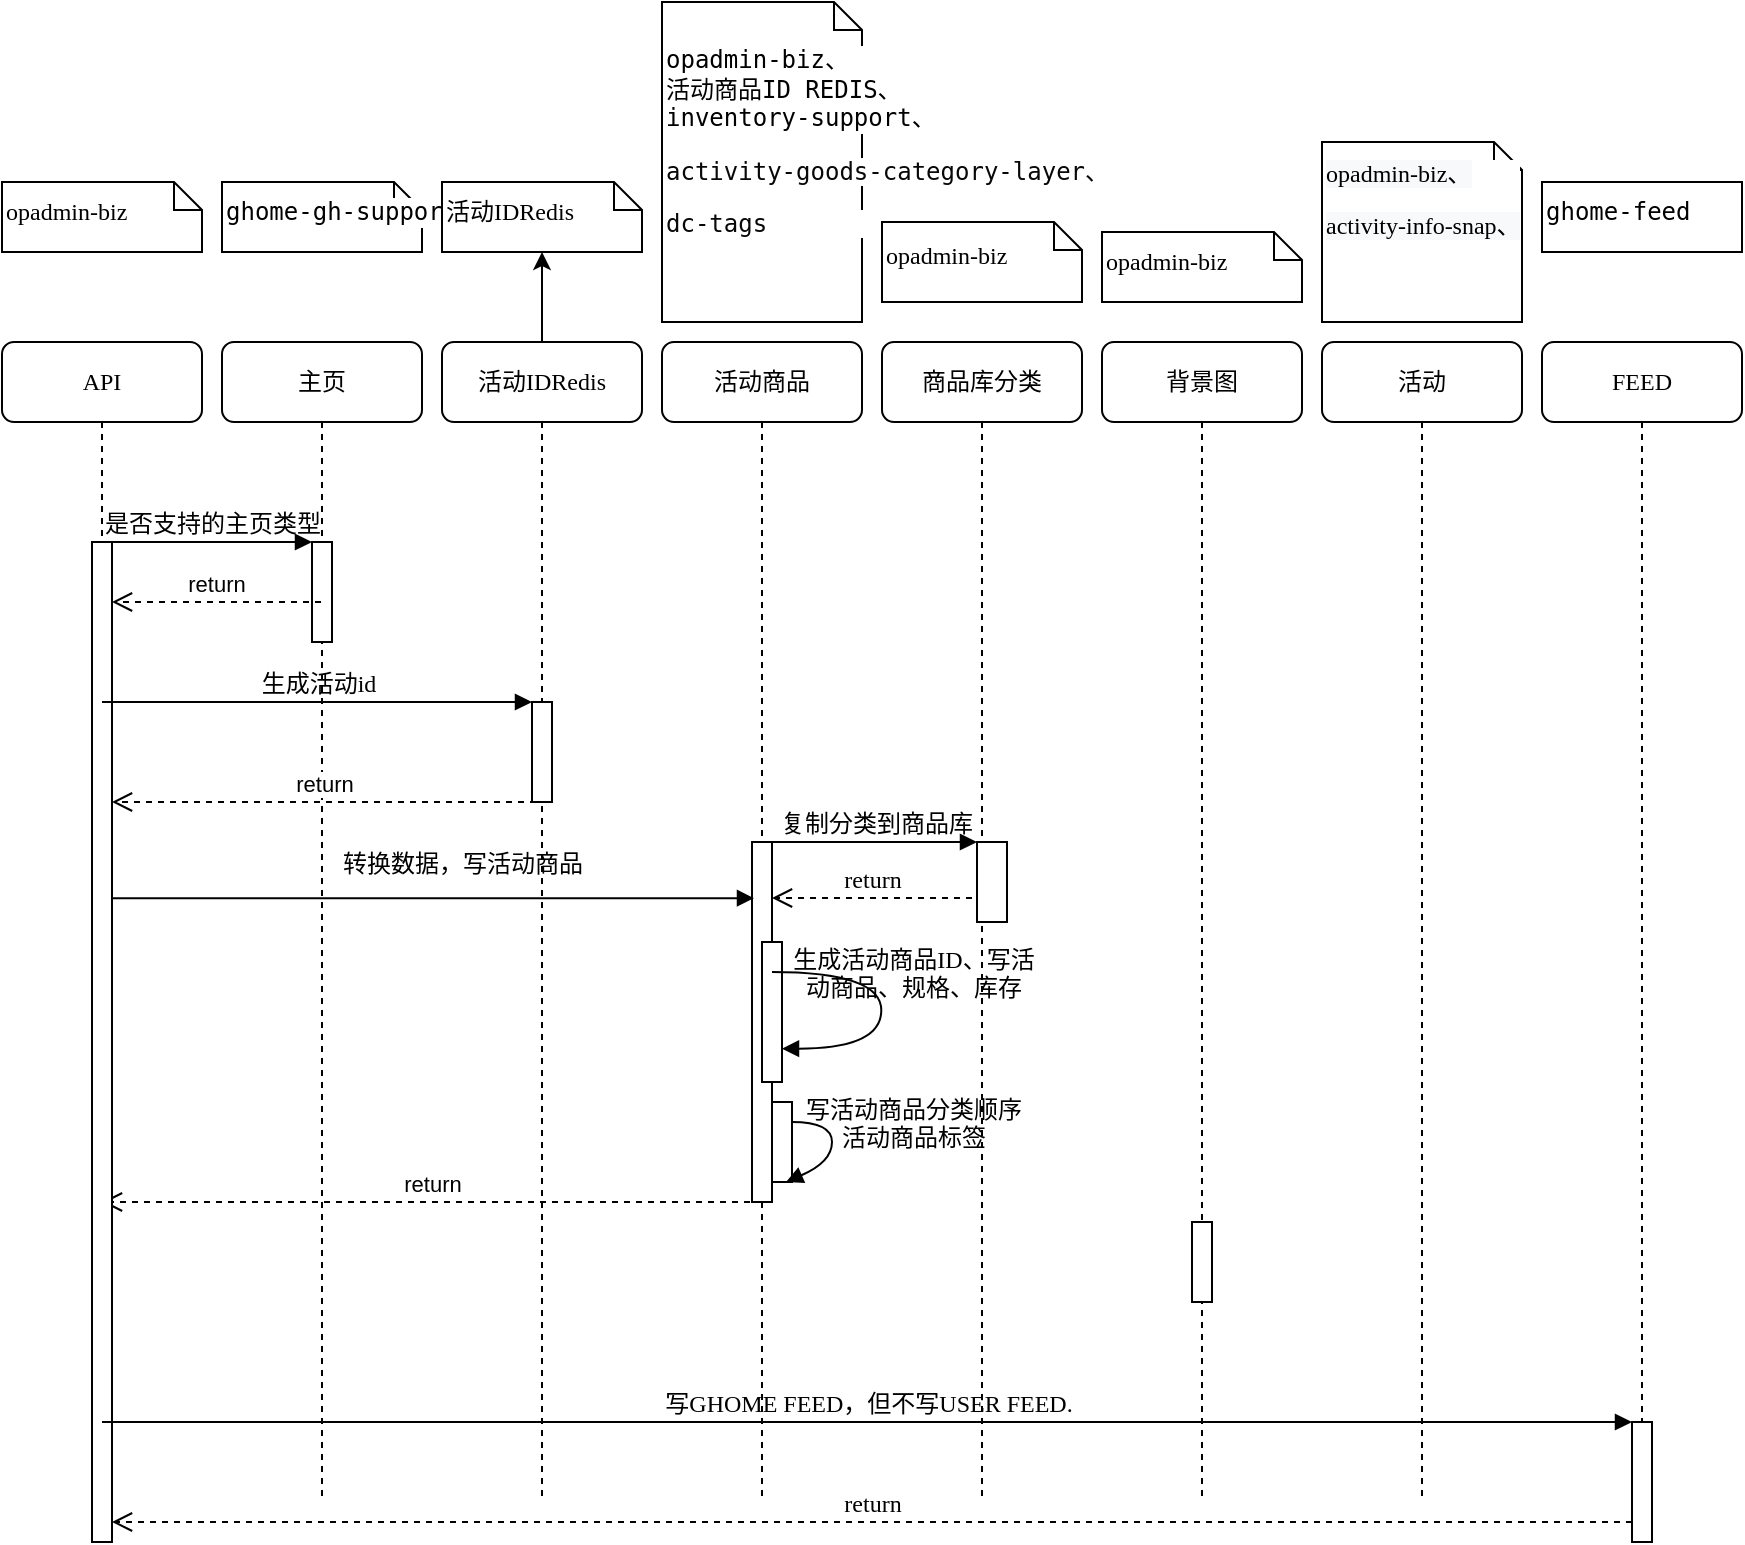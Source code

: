 <mxfile version="20.2.8" type="github">
  <diagram name="Page-1" id="13e1069c-82ec-6db2-03f1-153e76fe0fe0">
    <mxGraphModel dx="1422" dy="1612" grid="1" gridSize="10" guides="1" tooltips="1" connect="1" arrows="1" fold="1" page="1" pageScale="1" pageWidth="1100" pageHeight="850" background="none" math="0" shadow="0">
      <root>
        <mxCell id="0" />
        <mxCell id="1" parent="0" />
        <mxCell id="7baba1c4bc27f4b0-2" value="&lt;pre style=&quot;background-color: rgb(255, 255, 255); font-family: &amp;quot;JetBrains Mono&amp;quot;, monospace; font-size: 9pt;&quot;&gt;&lt;span style=&quot;&quot;&gt;主页&lt;/span&gt;&lt;/pre&gt;" style="shape=umlLifeline;perimeter=lifelinePerimeter;whiteSpace=wrap;html=1;container=1;collapsible=0;recursiveResize=0;outlineConnect=0;rounded=1;shadow=0;comic=0;labelBackgroundColor=none;strokeWidth=1;fontFamily=Verdana;fontSize=12;align=center;fontColor=#000000;" parent="1" vertex="1">
          <mxGeometry x="210" y="110" width="100" height="580" as="geometry" />
        </mxCell>
        <mxCell id="7baba1c4bc27f4b0-10" value="" style="html=1;points=[];perimeter=orthogonalPerimeter;rounded=0;shadow=0;comic=0;labelBackgroundColor=none;strokeWidth=1;fontFamily=Verdana;fontSize=12;align=center;" parent="7baba1c4bc27f4b0-2" vertex="1">
          <mxGeometry x="45" y="100" width="10" height="50" as="geometry" />
        </mxCell>
        <mxCell id="uvjcX-9irBK1Zf8yvH0O-16" value="" style="edgeStyle=orthogonalEdgeStyle;rounded=0;orthogonalLoop=1;jettySize=auto;html=1;fontColor=#000000;" edge="1" parent="1" source="7baba1c4bc27f4b0-3" target="7baba1c4bc27f4b0-42">
          <mxGeometry relative="1" as="geometry" />
        </mxCell>
        <mxCell id="7baba1c4bc27f4b0-3" value="活动IDRedis" style="shape=umlLifeline;perimeter=lifelinePerimeter;whiteSpace=wrap;html=1;container=1;collapsible=0;recursiveResize=0;outlineConnect=0;rounded=1;shadow=0;comic=0;labelBackgroundColor=none;strokeWidth=1;fontFamily=Verdana;fontSize=12;align=center;" parent="1" vertex="1">
          <mxGeometry x="320" y="110" width="100" height="580" as="geometry" />
        </mxCell>
        <mxCell id="7baba1c4bc27f4b0-13" value="" style="html=1;points=[];perimeter=orthogonalPerimeter;rounded=0;shadow=0;comic=0;labelBackgroundColor=none;strokeWidth=1;fontFamily=Verdana;fontSize=12;align=center;" parent="7baba1c4bc27f4b0-3" vertex="1">
          <mxGeometry x="45" y="180" width="10" height="50" as="geometry" />
        </mxCell>
        <mxCell id="uvjcX-9irBK1Zf8yvH0O-20" value="return" style="html=1;verticalAlign=bottom;endArrow=open;dashed=1;endSize=8;rounded=0;fontColor=#000000;" edge="1" parent="7baba1c4bc27f4b0-3" target="7baba1c4bc27f4b0-8">
          <mxGeometry relative="1" as="geometry">
            <mxPoint x="160" y="430" as="sourcePoint" />
            <mxPoint x="80" y="430" as="targetPoint" />
          </mxGeometry>
        </mxCell>
        <mxCell id="7baba1c4bc27f4b0-4" value="商品库分类" style="shape=umlLifeline;perimeter=lifelinePerimeter;whiteSpace=wrap;html=1;container=1;collapsible=0;recursiveResize=0;outlineConnect=0;rounded=1;shadow=0;comic=0;labelBackgroundColor=none;strokeWidth=1;fontFamily=Verdana;fontSize=12;align=center;" parent="1" vertex="1">
          <mxGeometry x="540" y="110" width="100" height="580" as="geometry" />
        </mxCell>
        <mxCell id="7baba1c4bc27f4b0-19" value="" style="html=1;points=[];perimeter=orthogonalPerimeter;rounded=0;shadow=0;comic=0;labelBackgroundColor=none;strokeWidth=1;fontFamily=Verdana;fontSize=12;align=center;" parent="7baba1c4bc27f4b0-4" vertex="1">
          <mxGeometry x="47.5" y="250" width="15" height="40" as="geometry" />
        </mxCell>
        <mxCell id="uvjcX-9irBK1Zf8yvH0O-19" value="&lt;div style=&quot;text-align: center;&quot;&gt;&lt;font face=&quot;Verdana&quot;&gt;写活动商品分类顺序&lt;/font&gt;&lt;/div&gt;&lt;div style=&quot;text-align: center;&quot;&gt;&lt;font face=&quot;Verdana&quot;&gt;活动商品标签&lt;/font&gt;&lt;/div&gt;" style="text;whiteSpace=wrap;html=1;" vertex="1" parent="7baba1c4bc27f4b0-4">
          <mxGeometry x="-40" y="370" width="130" height="40" as="geometry" />
        </mxCell>
        <mxCell id="7baba1c4bc27f4b0-5" value="活动商品" style="shape=umlLifeline;perimeter=lifelinePerimeter;whiteSpace=wrap;html=1;container=1;collapsible=0;recursiveResize=0;outlineConnect=0;rounded=1;shadow=0;comic=0;labelBackgroundColor=none;strokeWidth=1;fontFamily=Verdana;fontSize=12;align=center;" parent="1" vertex="1">
          <mxGeometry x="430" y="110" width="100" height="580" as="geometry" />
        </mxCell>
        <mxCell id="7baba1c4bc27f4b0-16" value="" style="html=1;points=[];perimeter=orthogonalPerimeter;rounded=0;shadow=0;comic=0;labelBackgroundColor=none;strokeWidth=1;fontFamily=Verdana;fontSize=12;align=center;" parent="7baba1c4bc27f4b0-5" vertex="1">
          <mxGeometry x="45" y="250" width="10" height="180" as="geometry" />
        </mxCell>
        <mxCell id="7baba1c4bc27f4b0-34" value="" style="html=1;points=[];perimeter=orthogonalPerimeter;rounded=0;shadow=0;comic=0;labelBackgroundColor=none;strokeWidth=1;fontFamily=Verdana;fontSize=12;align=center;" parent="7baba1c4bc27f4b0-5" vertex="1">
          <mxGeometry x="50" y="300" width="10" height="70" as="geometry" />
        </mxCell>
        <mxCell id="uvjcX-9irBK1Zf8yvH0O-14" value="" style="html=1;verticalAlign=bottom;endArrow=block;labelBackgroundColor=none;fontFamily=Verdana;fontSize=12;elbow=vertical;edgeStyle=orthogonalEdgeStyle;curved=1;entryX=1;entryY=0.286;entryPerimeter=0;exitX=1.038;exitY=0.345;exitPerimeter=0;" edge="1" parent="7baba1c4bc27f4b0-5">
          <mxGeometry relative="1" as="geometry">
            <mxPoint x="55.003" y="315" as="sourcePoint" />
            <mxPoint x="60.003" y="353.333" as="targetPoint" />
            <Array as="points">
              <mxPoint x="109.67" y="315" />
              <mxPoint x="109.67" y="353" />
            </Array>
          </mxGeometry>
        </mxCell>
        <mxCell id="uvjcX-9irBK1Zf8yvH0O-17" value="" style="html=1;points=[];perimeter=orthogonalPerimeter;rounded=0;shadow=0;comic=0;labelBackgroundColor=none;strokeWidth=1;fontFamily=Verdana;fontSize=12;align=center;" vertex="1" parent="7baba1c4bc27f4b0-5">
          <mxGeometry x="55" y="380" width="10" height="40" as="geometry" />
        </mxCell>
        <mxCell id="uvjcX-9irBK1Zf8yvH0O-18" value="" style="html=1;verticalAlign=bottom;endArrow=block;labelBackgroundColor=none;fontFamily=Verdana;fontSize=12;elbow=vertical;edgeStyle=orthogonalEdgeStyle;curved=1;entryX=0.7;entryY=1;entryPerimeter=0;entryDx=0;entryDy=0;" edge="1" parent="7baba1c4bc27f4b0-5" source="uvjcX-9irBK1Zf8yvH0O-17" target="uvjcX-9irBK1Zf8yvH0O-17">
          <mxGeometry relative="1" as="geometry">
            <mxPoint x="65.003" y="325" as="sourcePoint" />
            <mxPoint x="70.003" y="363.333" as="targetPoint" />
          </mxGeometry>
        </mxCell>
        <mxCell id="7baba1c4bc27f4b0-6" value="背景图" style="shape=umlLifeline;perimeter=lifelinePerimeter;whiteSpace=wrap;html=1;container=1;collapsible=0;recursiveResize=0;outlineConnect=0;rounded=1;shadow=0;comic=0;labelBackgroundColor=none;strokeWidth=1;fontFamily=Verdana;fontSize=12;align=center;" parent="1" vertex="1">
          <mxGeometry x="650" y="110" width="100" height="580" as="geometry" />
        </mxCell>
        <mxCell id="7baba1c4bc27f4b0-22" value="" style="html=1;points=[];perimeter=orthogonalPerimeter;rounded=0;shadow=0;comic=0;labelBackgroundColor=none;strokeWidth=1;fontFamily=Verdana;fontSize=12;align=center;" parent="7baba1c4bc27f4b0-6" vertex="1">
          <mxGeometry x="45" y="440" width="10" height="40" as="geometry" />
        </mxCell>
        <mxCell id="7baba1c4bc27f4b0-7" value="活动" style="shape=umlLifeline;perimeter=lifelinePerimeter;whiteSpace=wrap;html=1;container=1;collapsible=0;recursiveResize=0;outlineConnect=0;rounded=1;shadow=0;comic=0;labelBackgroundColor=none;strokeWidth=1;fontFamily=Verdana;fontSize=12;align=center;" parent="1" vertex="1">
          <mxGeometry x="760" y="110" width="100" height="580" as="geometry" />
        </mxCell>
        <mxCell id="7baba1c4bc27f4b0-8" value="API" style="shape=umlLifeline;perimeter=lifelinePerimeter;whiteSpace=wrap;html=1;container=1;collapsible=0;recursiveResize=0;outlineConnect=0;rounded=1;shadow=0;comic=0;labelBackgroundColor=none;strokeWidth=1;fontFamily=Verdana;fontSize=12;align=center;" parent="1" vertex="1">
          <mxGeometry x="100" y="110" width="100" height="600" as="geometry" />
        </mxCell>
        <mxCell id="7baba1c4bc27f4b0-9" value="" style="html=1;points=[];perimeter=orthogonalPerimeter;rounded=0;shadow=0;comic=0;labelBackgroundColor=none;strokeWidth=1;fontFamily=Verdana;fontSize=12;align=center;" parent="7baba1c4bc27f4b0-8" vertex="1">
          <mxGeometry x="45" y="100" width="10" height="500" as="geometry" />
        </mxCell>
        <mxCell id="7baba1c4bc27f4b0-20" value="复制分类到商品库" style="html=1;verticalAlign=bottom;endArrow=block;entryX=0;entryY=0;labelBackgroundColor=none;fontFamily=Verdana;fontSize=12;edgeStyle=elbowEdgeStyle;elbow=vertical;" parent="1" source="7baba1c4bc27f4b0-16" target="7baba1c4bc27f4b0-19" edge="1">
          <mxGeometry relative="1" as="geometry">
            <mxPoint x="650" y="230" as="sourcePoint" />
          </mxGeometry>
        </mxCell>
        <mxCell id="7baba1c4bc27f4b0-21" value="return" style="html=1;verticalAlign=bottom;endArrow=open;dashed=1;endSize=8;labelBackgroundColor=none;fontFamily=Verdana;fontSize=12;edgeStyle=elbowEdgeStyle;elbow=vertical;exitX=-0.167;exitY=0.7;exitDx=0;exitDy=0;exitPerimeter=0;" parent="1" source="7baba1c4bc27f4b0-19" target="7baba1c4bc27f4b0-16" edge="1">
          <mxGeometry relative="1" as="geometry">
            <mxPoint x="650" y="306" as="targetPoint" />
          </mxGeometry>
        </mxCell>
        <mxCell id="7baba1c4bc27f4b0-23" value="转换数据，写活动商品" style="html=1;verticalAlign=bottom;endArrow=block;labelBackgroundColor=none;fontFamily=Verdana;fontSize=12;entryX=0.1;entryY=0.156;entryDx=0;entryDy=0;entryPerimeter=0;" parent="1" source="7baba1c4bc27f4b0-9" target="7baba1c4bc27f4b0-16" edge="1">
          <mxGeometry x="0.09" y="8" relative="1" as="geometry">
            <mxPoint x="510" y="420" as="sourcePoint" />
            <mxPoint as="offset" />
          </mxGeometry>
        </mxCell>
        <mxCell id="7baba1c4bc27f4b0-29" value="写GHOME FEED，但不写USER FEED." style="html=1;verticalAlign=bottom;endArrow=block;entryX=0;entryY=0;labelBackgroundColor=none;fontFamily=Verdana;fontSize=12;edgeStyle=elbowEdgeStyle;elbow=vertical;" parent="1" source="7baba1c4bc27f4b0-8" target="7baba1c4bc27f4b0-28" edge="1">
          <mxGeometry relative="1" as="geometry">
            <mxPoint x="600" y="550" as="sourcePoint" />
          </mxGeometry>
        </mxCell>
        <mxCell id="7baba1c4bc27f4b0-30" value="return" style="html=1;verticalAlign=bottom;endArrow=open;dashed=1;endSize=8;labelBackgroundColor=none;fontFamily=Verdana;fontSize=12;edgeStyle=elbowEdgeStyle;elbow=vertical;" parent="1" source="7baba1c4bc27f4b0-28" target="7baba1c4bc27f4b0-9" edge="1">
          <mxGeometry relative="1" as="geometry">
            <mxPoint x="800" y="626" as="targetPoint" />
            <Array as="points">
              <mxPoint x="500" y="700" />
              <mxPoint x="570" y="600" />
            </Array>
          </mxGeometry>
        </mxCell>
        <mxCell id="7baba1c4bc27f4b0-11" value="是否支持的主页类型" style="html=1;verticalAlign=bottom;endArrow=block;entryX=0;entryY=0;labelBackgroundColor=none;fontFamily=Verdana;fontSize=12;edgeStyle=elbowEdgeStyle;elbow=vertical;" parent="1" source="7baba1c4bc27f4b0-9" target="7baba1c4bc27f4b0-10" edge="1">
          <mxGeometry relative="1" as="geometry">
            <mxPoint x="220" y="190" as="sourcePoint" />
          </mxGeometry>
        </mxCell>
        <mxCell id="7baba1c4bc27f4b0-14" value="生成活动id" style="html=1;verticalAlign=bottom;endArrow=block;entryX=0;entryY=0;labelBackgroundColor=none;fontFamily=Verdana;fontSize=12;edgeStyle=elbowEdgeStyle;elbow=vertical;" parent="1" source="7baba1c4bc27f4b0-8" target="7baba1c4bc27f4b0-13" edge="1">
          <mxGeometry relative="1" as="geometry">
            <mxPoint x="370" y="200" as="sourcePoint" />
          </mxGeometry>
        </mxCell>
        <mxCell id="7baba1c4bc27f4b0-40" value="&lt;span style=&quot;text-align: center;&quot;&gt;opadmin-biz&lt;/span&gt;" style="shape=note;whiteSpace=wrap;html=1;size=14;verticalAlign=middle;align=left;spacingTop=-6;rounded=0;shadow=0;comic=0;labelBackgroundColor=none;strokeWidth=1;fontFamily=Verdana;fontSize=12" parent="1" vertex="1">
          <mxGeometry x="100" y="30" width="100" height="35" as="geometry" />
        </mxCell>
        <mxCell id="7baba1c4bc27f4b0-41" value="&lt;pre style=&quot;background-color: rgb(255, 255, 255); font-family: &amp;quot;JetBrains Mono&amp;quot;, monospace; font-size: 9pt;&quot;&gt;&lt;span style=&quot;&quot;&gt;ghome-gh-support&lt;/span&gt;&lt;/pre&gt;" style="shape=note;whiteSpace=wrap;html=1;size=14;verticalAlign=middle;align=left;spacingTop=-6;rounded=0;shadow=0;comic=0;labelBackgroundColor=none;strokeWidth=1;fontFamily=Verdana;fontSize=12;fontColor=#000000;" parent="1" vertex="1">
          <mxGeometry x="210" y="30" width="100" height="35" as="geometry" />
        </mxCell>
        <mxCell id="7baba1c4bc27f4b0-42" value="&lt;div style=&quot;text-align: center;&quot;&gt;活动IDRedis&lt;br&gt;&lt;/div&gt;" style="shape=note;whiteSpace=wrap;html=1;size=14;verticalAlign=middle;align=left;spacingTop=-6;rounded=0;shadow=0;comic=0;labelBackgroundColor=none;strokeWidth=1;fontFamily=Verdana;fontSize=12" parent="1" vertex="1">
          <mxGeometry x="320" y="30" width="100" height="35" as="geometry" />
        </mxCell>
        <mxCell id="7baba1c4bc27f4b0-43" value="&lt;p style=&quot;background-color: rgb(255, 255, 255); font-family: &amp;quot;JetBrains Mono&amp;quot;, monospace; font-size: 9pt;&quot;&gt;&lt;span style=&quot;text-align: center;&quot;&gt;opadmin-biz、&lt;br&gt;&lt;/span&gt;&lt;span style=&quot;text-align: center;&quot;&gt;活动商品ID REDIS、&lt;br&gt;&lt;/span&gt;&lt;span style=&quot;&quot;&gt;inventory-support、&lt;/span&gt;&lt;/p&gt;&lt;pre style=&quot;font-size: 9pt; background-color: rgb(255, 255, 255); color: rgb(8, 8, 8); font-family: &amp;quot;JetBrains Mono&amp;quot;, monospace;&quot;&gt;activity-goods-category-layer、&lt;/pre&gt;&lt;pre style=&quot;font-size: 9pt; background-color: rgb(255, 255, 255); color: rgb(8, 8, 8); font-family: &amp;quot;JetBrains Mono&amp;quot;, monospace;&quot;&gt;dc-tags&lt;/pre&gt;&lt;span style=&quot;text-align: center;&quot;&gt;&lt;br&gt;&lt;/span&gt;" style="shape=note;whiteSpace=wrap;html=1;size=14;verticalAlign=middle;align=left;spacingTop=-6;rounded=0;shadow=0;comic=0;labelBackgroundColor=none;strokeWidth=1;fontFamily=Verdana;fontSize=12;fontColor=#000000;" parent="1" vertex="1">
          <mxGeometry x="430" y="-60" width="100" height="160" as="geometry" />
        </mxCell>
        <mxCell id="7baba1c4bc27f4b0-44" value="&lt;span style=&quot;text-align: center;&quot;&gt;opadmin-biz&lt;/span&gt;" style="shape=note;whiteSpace=wrap;html=1;size=14;verticalAlign=middle;align=left;spacingTop=-6;rounded=0;shadow=0;comic=0;labelBackgroundColor=none;strokeWidth=1;fontFamily=Verdana;fontSize=12" parent="1" vertex="1">
          <mxGeometry x="540" y="50" width="100" height="40" as="geometry" />
        </mxCell>
        <mxCell id="7baba1c4bc27f4b0-45" value="&lt;span style=&quot;text-align: center;&quot;&gt;opadmin-biz&lt;/span&gt;" style="shape=note;whiteSpace=wrap;html=1;size=14;verticalAlign=middle;align=left;spacingTop=-6;rounded=0;shadow=0;comic=0;labelBackgroundColor=none;strokeWidth=1;fontFamily=Verdana;fontSize=12" parent="1" vertex="1">
          <mxGeometry x="650" y="55" width="100" height="35" as="geometry" />
        </mxCell>
        <mxCell id="7baba1c4bc27f4b0-46" value="&lt;pre style=&quot;background-color:#ffffff;color:#080808;font-family:&#39;JetBrains Mono&#39;,monospace;font-size:9.0pt;&quot;&gt;&lt;span style=&quot;color: rgb(0, 0, 0); font-family: Verdana; text-align: center; background-color: rgb(248, 249, 250);&quot;&gt;opadmin-biz、&lt;/span&gt;&lt;br&gt;&lt;/pre&gt;&lt;pre style=&quot;background-color:#ffffff;color:#080808;font-family:&#39;JetBrains Mono&#39;,monospace;font-size:9.0pt;&quot;&gt;&lt;span style=&quot;color: rgb(0, 0, 0); font-family: Verdana; text-align: center; background-color: rgb(248, 249, 250);&quot;&gt;activity-info-snap、&lt;/span&gt;&lt;/pre&gt;&lt;pre style=&quot;background-color:#ffffff;color:#080808;font-family:&#39;JetBrains Mono&#39;,monospace;font-size:9.0pt;&quot;&gt;&lt;br&gt;&lt;/pre&gt;" style="shape=note;whiteSpace=wrap;html=1;size=14;verticalAlign=middle;align=left;spacingTop=-6;rounded=0;shadow=0;comic=0;labelBackgroundColor=none;strokeWidth=1;fontFamily=Verdana;fontSize=12" parent="1" vertex="1">
          <mxGeometry x="760" y="10" width="100" height="90" as="geometry" />
        </mxCell>
        <mxCell id="uvjcX-9irBK1Zf8yvH0O-3" value="return" style="html=1;verticalAlign=bottom;endArrow=open;dashed=1;endSize=8;rounded=0;exitX=0.2;exitY=1;exitDx=0;exitDy=0;exitPerimeter=0;" edge="1" parent="1" source="7baba1c4bc27f4b0-13" target="7baba1c4bc27f4b0-9">
          <mxGeometry relative="1" as="geometry">
            <mxPoint x="370" y="230" as="sourcePoint" />
            <mxPoint x="290" y="230" as="targetPoint" />
          </mxGeometry>
        </mxCell>
        <mxCell id="uvjcX-9irBK1Zf8yvH0O-8" value="FEED" style="shape=umlLifeline;perimeter=lifelinePerimeter;whiteSpace=wrap;html=1;container=1;collapsible=0;recursiveResize=0;outlineConnect=0;rounded=1;shadow=0;comic=0;labelBackgroundColor=none;strokeWidth=1;fontFamily=Verdana;fontSize=12;align=center;" vertex="1" parent="1">
          <mxGeometry x="870" y="110" width="100" height="600" as="geometry" />
        </mxCell>
        <mxCell id="7baba1c4bc27f4b0-28" value="" style="html=1;points=[];perimeter=orthogonalPerimeter;rounded=0;shadow=0;comic=0;labelBackgroundColor=none;strokeWidth=1;fontFamily=Verdana;fontSize=12;align=center;" parent="uvjcX-9irBK1Zf8yvH0O-8" vertex="1">
          <mxGeometry x="45" y="540" width="10" height="60" as="geometry" />
        </mxCell>
        <mxCell id="uvjcX-9irBK1Zf8yvH0O-9" value="&lt;pre style=&quot;background-color: rgb(255, 255, 255); font-family: &amp;quot;JetBrains Mono&amp;quot;, monospace; font-size: 9pt;&quot;&gt;&lt;span style=&quot;&quot;&gt;ghome-feed&lt;/span&gt;&lt;/pre&gt;" style="shape=note;whiteSpace=wrap;html=1;size=0;verticalAlign=middle;align=left;spacingTop=-6;rounded=0;shadow=0;comic=0;labelBackgroundColor=none;strokeWidth=1;fontFamily=Verdana;fontSize=12;fontColor=#000000;" vertex="1" parent="1">
          <mxGeometry x="870" y="30" width="100" height="35" as="geometry" />
        </mxCell>
        <mxCell id="uvjcX-9irBK1Zf8yvH0O-11" value="return" style="html=1;verticalAlign=bottom;endArrow=open;dashed=1;endSize=8;rounded=0;" edge="1" parent="1" source="7baba1c4bc27f4b0-2" target="7baba1c4bc27f4b0-9">
          <mxGeometry relative="1" as="geometry">
            <mxPoint x="250" y="220" as="sourcePoint" />
            <mxPoint x="170" y="210" as="targetPoint" />
            <Array as="points">
              <mxPoint x="220" y="240" />
            </Array>
          </mxGeometry>
        </mxCell>
        <mxCell id="uvjcX-9irBK1Zf8yvH0O-15" value="&lt;div style=&quot;text-align: center;&quot;&gt;&lt;font face=&quot;Verdana&quot;&gt;生成活动商品ID、写活动商品、规格、库存&lt;/font&gt;&lt;/div&gt;" style="text;whiteSpace=wrap;html=1;" vertex="1" parent="1">
          <mxGeometry x="490" y="405" width="130" height="40" as="geometry" />
        </mxCell>
      </root>
    </mxGraphModel>
  </diagram>
</mxfile>
